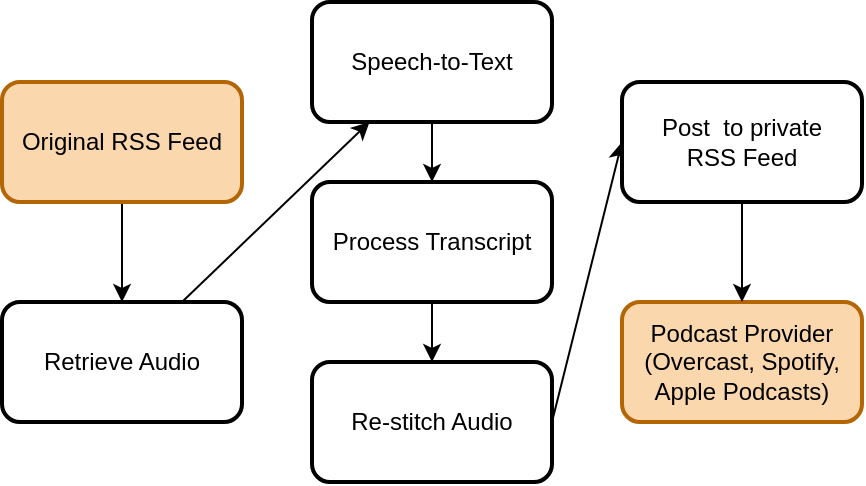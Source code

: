 <mxfile scale="1" border="10">
    <diagram id="-F-XDpJMVS1qC_b4tnjM" name="Page-1">
        <mxGraphModel dx="1511" dy="574" grid="1" gridSize="10" guides="1" tooltips="1" connect="1" arrows="1" fold="1" page="1" pageScale="1" pageWidth="850" pageHeight="1100" background="#ffffff" math="0" shadow="0">
            <root>
                <mxCell id="0"/>
                <mxCell id="1" parent="0"/>
                <mxCell id="32" value="" style="edgeStyle=none;html=1;rounded=1;fillColor=#a20025;strokeColor=#000000;entryX=0.5;entryY=0;entryDx=0;entryDy=0;" parent="1" source="2" target="38" edge="1">
                    <mxGeometry relative="1" as="geometry">
                        <mxPoint x="100" y="180" as="targetPoint"/>
                    </mxGeometry>
                </mxCell>
                <mxCell id="2" value="&lt;font color=&quot;#000000&quot;&gt;Original RSS Feed&lt;/font&gt;" style="whiteSpace=wrap;html=1;rounded=1;fillColor=#fad7ac;strokeWidth=2;strokeColor=#b46504;" parent="1" vertex="1">
                    <mxGeometry x="80" y="90" width="120" height="60" as="geometry"/>
                </mxCell>
                <mxCell id="12" value="" style="edgeStyle=none;html=1;rounded=1;fillColor=#a20025;strokeColor=#000000;exitX=0.5;exitY=1;exitDx=0;exitDy=0;entryX=0.5;entryY=0;entryDx=0;entryDy=0;" parent="1" source="40" target="41" edge="1">
                    <mxGeometry relative="1" as="geometry">
                        <mxPoint x="370" y="250" as="sourcePoint"/>
                    </mxGeometry>
                </mxCell>
                <mxCell id="4" value="Podcast Provider&lt;br&gt;(Overcast, Spotify, Apple Podcasts)" style="whiteSpace=wrap;html=1;rounded=1;fillColor=#fad7ac;strokeColor=#b46504;fontColor=#000000;strokeWidth=2;" parent="1" vertex="1">
                    <mxGeometry x="390" y="200" width="120" height="60" as="geometry"/>
                </mxCell>
                <mxCell id="33" value="" style="edgeStyle=none;html=1;rounded=1;fillColor=#a20025;strokeColor=#000000;exitX=0.5;exitY=1;exitDx=0;exitDy=0;" parent="1" source="42" target="4" edge="1">
                    <mxGeometry relative="1" as="geometry">
                        <mxPoint x="720" y="370" as="sourcePoint"/>
                    </mxGeometry>
                </mxCell>
                <mxCell id="8" value="" style="edgeStyle=none;html=1;rounded=1;fillColor=#a20025;strokeColor=#000000;entryX=0.5;entryY=0;entryDx=0;entryDy=0;" parent="1" source="7" target="40" edge="1">
                    <mxGeometry relative="1" as="geometry">
                        <mxPoint x="384.615" y="180" as="targetPoint"/>
                    </mxGeometry>
                </mxCell>
                <mxCell id="7" value="Speech-to-Text" style="whiteSpace=wrap;html=1;rounded=1;fillColor=#FFFFFF;fontColor=#000000;strokeColor=#000000;strokeWidth=2;" parent="1" vertex="1">
                    <mxGeometry x="235" y="50" width="120" height="60" as="geometry"/>
                </mxCell>
                <mxCell id="31" value="" style="edgeStyle=none;html=1;rounded=1;fillColor=#a20025;strokeColor=#000000;exitX=0.75;exitY=0;exitDx=0;exitDy=0;" parent="1" source="38" target="7" edge="1">
                    <mxGeometry relative="1" as="geometry">
                        <mxPoint x="140" y="180" as="sourcePoint"/>
                    </mxGeometry>
                </mxCell>
                <mxCell id="38" value="&lt;font color=&quot;#000000&quot;&gt;Retrieve Audio&lt;/font&gt;" style="whiteSpace=wrap;html=1;rounded=1;fillColor=#FFFFFF;strokeWidth=2;strokeColor=#000000;" vertex="1" parent="1">
                    <mxGeometry x="80" y="200" width="120" height="60" as="geometry"/>
                </mxCell>
                <mxCell id="40" value="&lt;font color=&quot;#000000&quot;&gt;Process Transcript&lt;/font&gt;" style="whiteSpace=wrap;html=1;rounded=1;fillColor=#FFFFFF;strokeWidth=2;strokeColor=#000000;" vertex="1" parent="1">
                    <mxGeometry x="235" y="140" width="120" height="60" as="geometry"/>
                </mxCell>
                <mxCell id="80" style="edgeStyle=none;html=1;exitX=1;exitY=0.5;exitDx=0;exitDy=0;entryX=0;entryY=0.5;entryDx=0;entryDy=0;strokeColor=#000000;fontColor=#000000;" edge="1" parent="1" source="41" target="42">
                    <mxGeometry relative="1" as="geometry"/>
                </mxCell>
                <mxCell id="41" value="&lt;font color=&quot;#000000&quot;&gt;Re-stitch Audio&lt;/font&gt;" style="whiteSpace=wrap;html=1;rounded=1;fillColor=#FFFFFF;strokeWidth=2;strokeColor=#000000;" vertex="1" parent="1">
                    <mxGeometry x="235" y="230" width="120" height="60" as="geometry"/>
                </mxCell>
                <mxCell id="42" value="&lt;font color=&quot;#000000&quot;&gt;Post&amp;nbsp; to private &lt;br&gt;RSS Feed&lt;/font&gt;" style="whiteSpace=wrap;html=1;rounded=1;fillColor=#FFFFFF;strokeWidth=2;strokeColor=#000000;" vertex="1" parent="1">
                    <mxGeometry x="390" y="90" width="120" height="60" as="geometry"/>
                </mxCell>
            </root>
        </mxGraphModel>
    </diagram>
</mxfile>